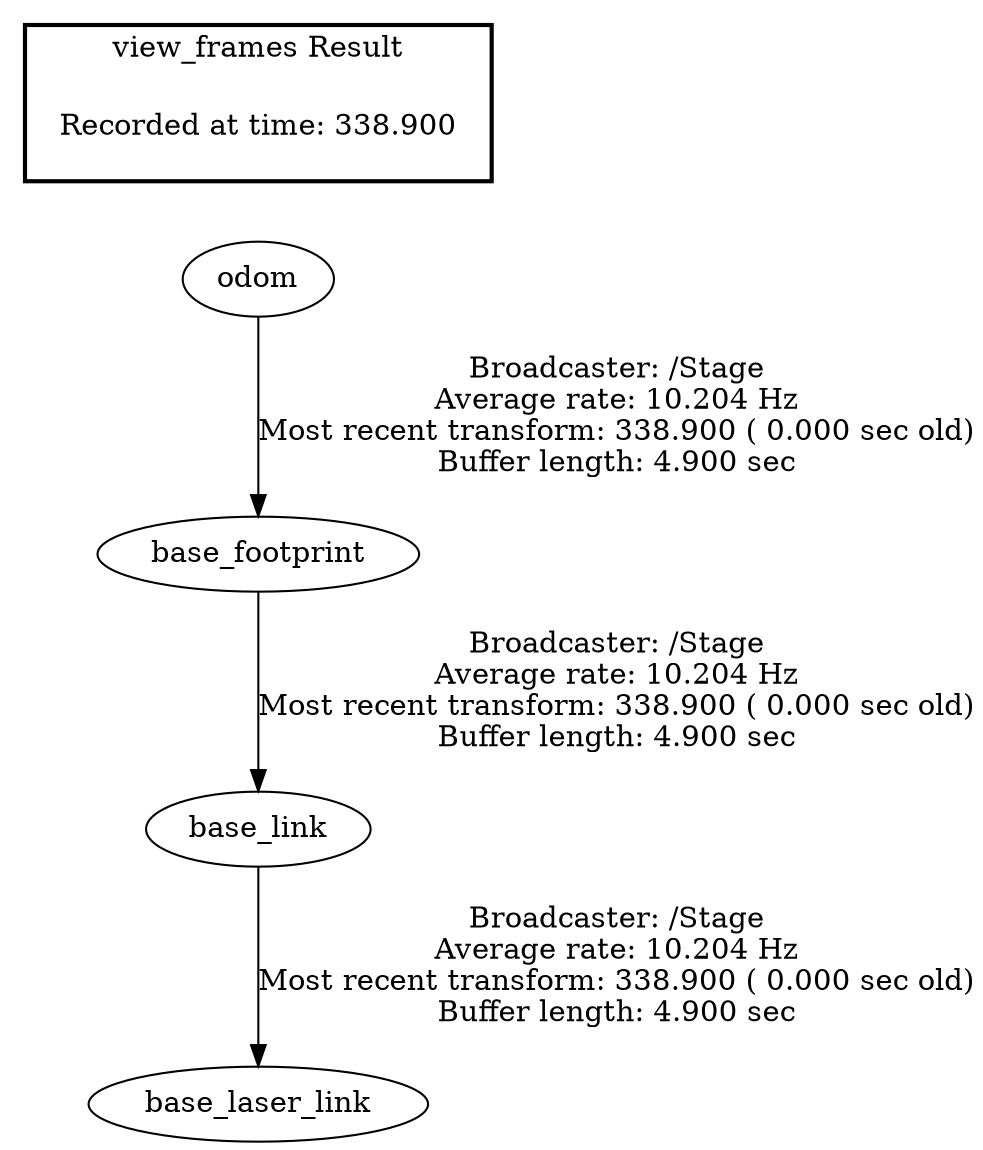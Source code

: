 digraph G {
"base_link" -> "base_laser_link"[label="Broadcaster: /Stage\nAverage rate: 10.204 Hz\nMost recent transform: 338.900 ( 0.000 sec old)\nBuffer length: 4.900 sec\n"];
"base_footprint" -> "base_link"[label="Broadcaster: /Stage\nAverage rate: 10.204 Hz\nMost recent transform: 338.900 ( 0.000 sec old)\nBuffer length: 4.900 sec\n"];
"odom" -> "base_footprint"[label="Broadcaster: /Stage\nAverage rate: 10.204 Hz\nMost recent transform: 338.900 ( 0.000 sec old)\nBuffer length: 4.900 sec\n"];
edge [style=invis];
 subgraph cluster_legend { style=bold; color=black; label ="view_frames Result";
"Recorded at time: 338.900"[ shape=plaintext ] ;
 }->"odom";
}